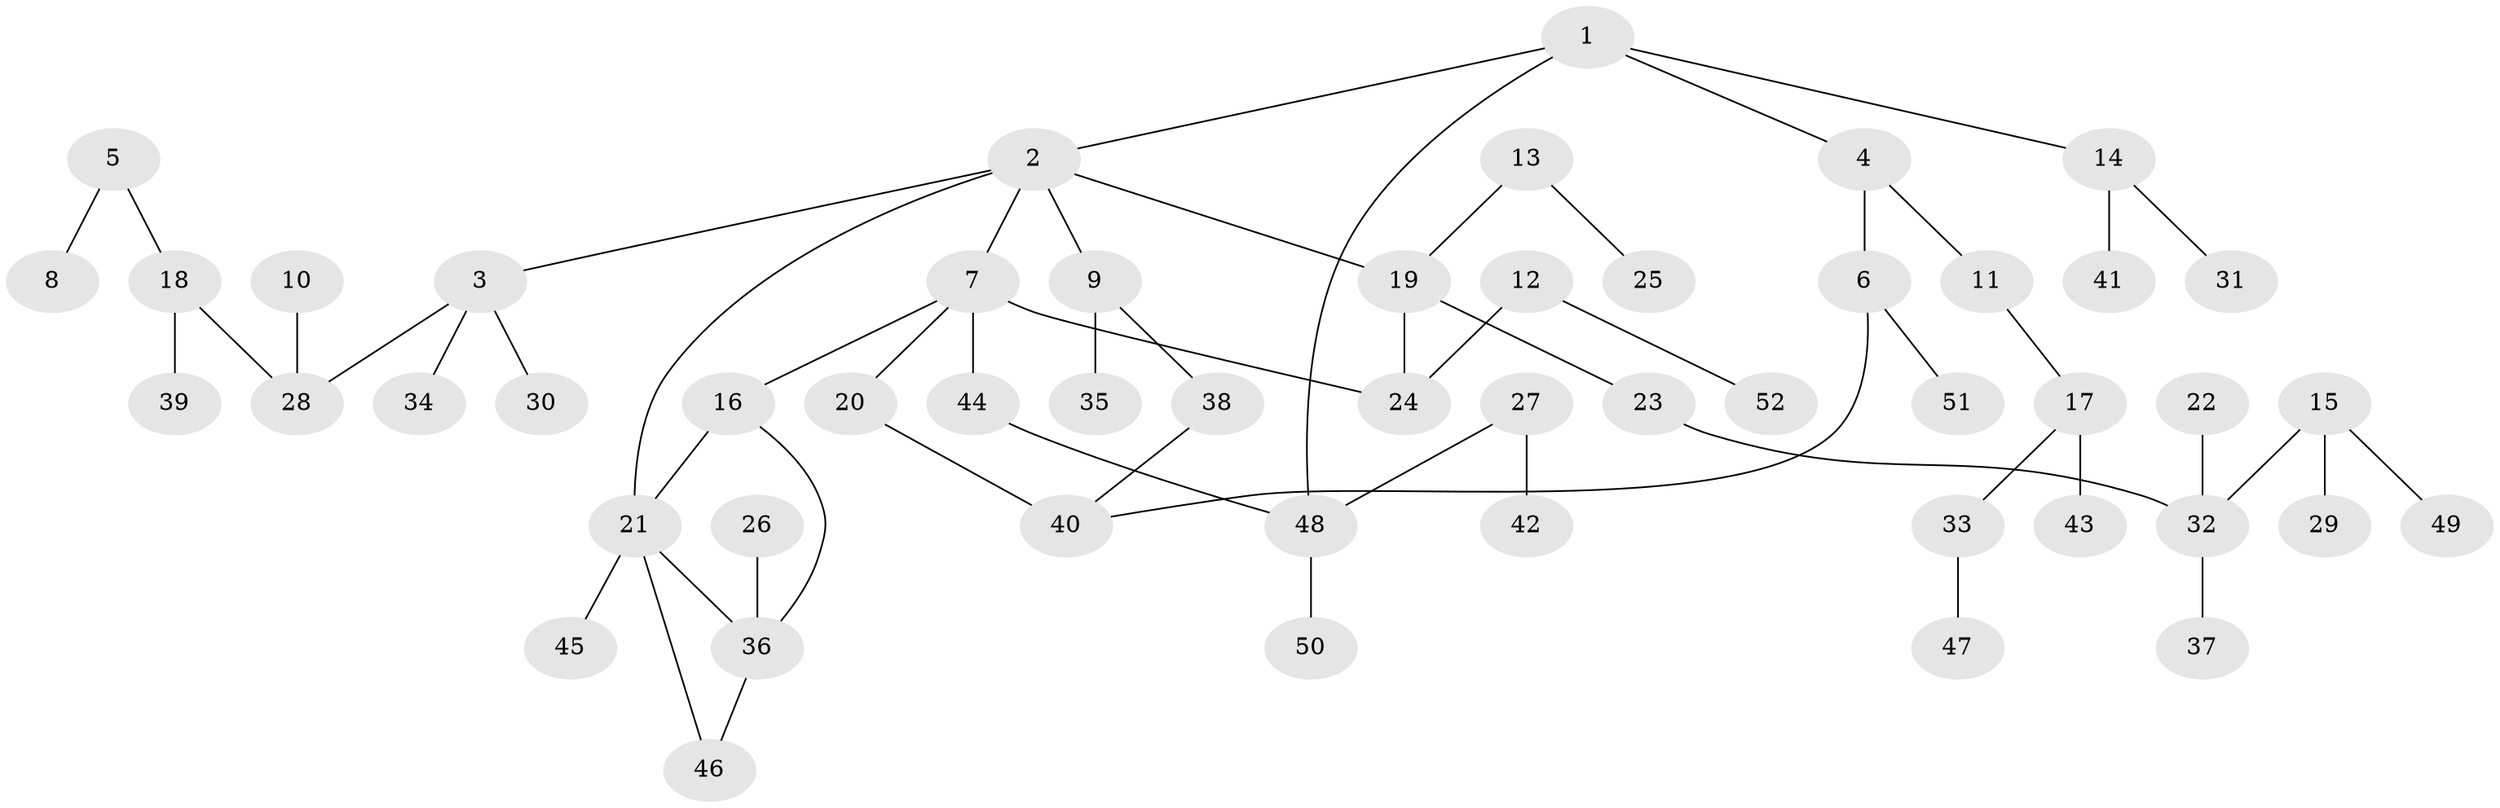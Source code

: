 // original degree distribution, {3: 0.18446601941747573, 4: 0.08737864077669903, 6: 0.009708737864077669, 5: 0.04854368932038835, 1: 0.4077669902912621, 2: 0.2621359223300971}
// Generated by graph-tools (version 1.1) at 2025/00/03/09/25 03:00:57]
// undirected, 52 vertices, 58 edges
graph export_dot {
graph [start="1"]
  node [color=gray90,style=filled];
  1;
  2;
  3;
  4;
  5;
  6;
  7;
  8;
  9;
  10;
  11;
  12;
  13;
  14;
  15;
  16;
  17;
  18;
  19;
  20;
  21;
  22;
  23;
  24;
  25;
  26;
  27;
  28;
  29;
  30;
  31;
  32;
  33;
  34;
  35;
  36;
  37;
  38;
  39;
  40;
  41;
  42;
  43;
  44;
  45;
  46;
  47;
  48;
  49;
  50;
  51;
  52;
  1 -- 2 [weight=1.0];
  1 -- 4 [weight=1.0];
  1 -- 14 [weight=1.0];
  1 -- 48 [weight=1.0];
  2 -- 3 [weight=1.0];
  2 -- 7 [weight=1.0];
  2 -- 9 [weight=1.0];
  2 -- 19 [weight=1.0];
  2 -- 21 [weight=1.0];
  3 -- 28 [weight=1.0];
  3 -- 30 [weight=1.0];
  3 -- 34 [weight=1.0];
  4 -- 6 [weight=1.0];
  4 -- 11 [weight=1.0];
  5 -- 8 [weight=1.0];
  5 -- 18 [weight=1.0];
  6 -- 40 [weight=1.0];
  6 -- 51 [weight=1.0];
  7 -- 16 [weight=1.0];
  7 -- 20 [weight=1.0];
  7 -- 24 [weight=1.0];
  7 -- 44 [weight=1.0];
  9 -- 35 [weight=1.0];
  9 -- 38 [weight=1.0];
  10 -- 28 [weight=1.0];
  11 -- 17 [weight=1.0];
  12 -- 24 [weight=1.0];
  12 -- 52 [weight=1.0];
  13 -- 19 [weight=1.0];
  13 -- 25 [weight=1.0];
  14 -- 31 [weight=1.0];
  14 -- 41 [weight=1.0];
  15 -- 29 [weight=1.0];
  15 -- 32 [weight=1.0];
  15 -- 49 [weight=1.0];
  16 -- 21 [weight=1.0];
  16 -- 36 [weight=1.0];
  17 -- 33 [weight=1.0];
  17 -- 43 [weight=1.0];
  18 -- 28 [weight=1.0];
  18 -- 39 [weight=1.0];
  19 -- 23 [weight=1.0];
  19 -- 24 [weight=1.0];
  20 -- 40 [weight=2.0];
  21 -- 36 [weight=1.0];
  21 -- 45 [weight=1.0];
  21 -- 46 [weight=1.0];
  22 -- 32 [weight=1.0];
  23 -- 32 [weight=1.0];
  26 -- 36 [weight=1.0];
  27 -- 42 [weight=1.0];
  27 -- 48 [weight=1.0];
  32 -- 37 [weight=1.0];
  33 -- 47 [weight=1.0];
  36 -- 46 [weight=1.0];
  38 -- 40 [weight=1.0];
  44 -- 48 [weight=1.0];
  48 -- 50 [weight=1.0];
}
